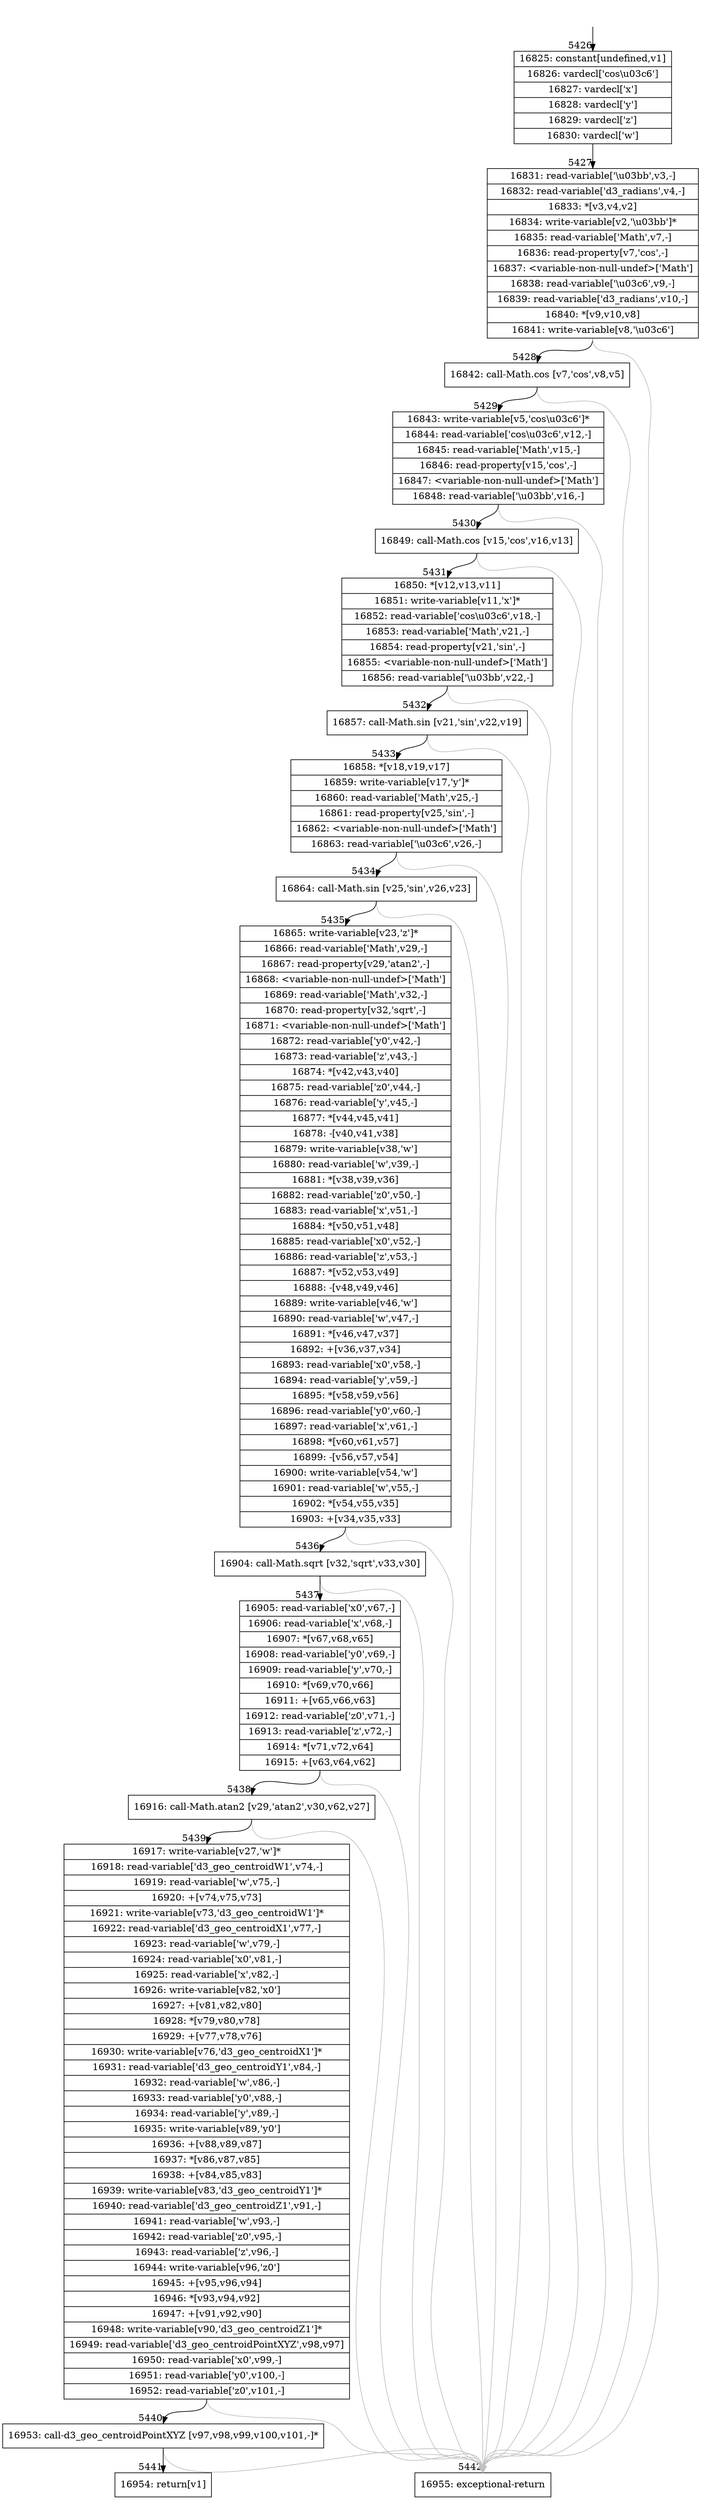 digraph {
rankdir="TD"
BB_entry518[shape=none,label=""];
BB_entry518 -> BB5426 [tailport=s, headport=n, headlabel="    5426"]
BB5426 [shape=record label="{16825: constant[undefined,v1]|16826: vardecl['cos\\u03c6']|16827: vardecl['x']|16828: vardecl['y']|16829: vardecl['z']|16830: vardecl['w']}" ] 
BB5426 -> BB5427 [tailport=s, headport=n, headlabel="      5427"]
BB5427 [shape=record label="{16831: read-variable['\\u03bb',v3,-]|16832: read-variable['d3_radians',v4,-]|16833: *[v3,v4,v2]|16834: write-variable[v2,'\\u03bb']*|16835: read-variable['Math',v7,-]|16836: read-property[v7,'cos',-]|16837: \<variable-non-null-undef\>['Math']|16838: read-variable['\\u03c6',v9,-]|16839: read-variable['d3_radians',v10,-]|16840: *[v9,v10,v8]|16841: write-variable[v8,'\\u03c6']}" ] 
BB5427 -> BB5428 [tailport=s, headport=n, headlabel="      5428"]
BB5427 -> BB5442 [tailport=s, headport=n, color=gray, headlabel="      5442"]
BB5428 [shape=record label="{16842: call-Math.cos [v7,'cos',v8,v5]}" ] 
BB5428 -> BB5429 [tailport=s, headport=n, headlabel="      5429"]
BB5428 -> BB5442 [tailport=s, headport=n, color=gray]
BB5429 [shape=record label="{16843: write-variable[v5,'cos\\u03c6']*|16844: read-variable['cos\\u03c6',v12,-]|16845: read-variable['Math',v15,-]|16846: read-property[v15,'cos',-]|16847: \<variable-non-null-undef\>['Math']|16848: read-variable['\\u03bb',v16,-]}" ] 
BB5429 -> BB5430 [tailport=s, headport=n, headlabel="      5430"]
BB5429 -> BB5442 [tailport=s, headport=n, color=gray]
BB5430 [shape=record label="{16849: call-Math.cos [v15,'cos',v16,v13]}" ] 
BB5430 -> BB5431 [tailport=s, headport=n, headlabel="      5431"]
BB5430 -> BB5442 [tailport=s, headport=n, color=gray]
BB5431 [shape=record label="{16850: *[v12,v13,v11]|16851: write-variable[v11,'x']*|16852: read-variable['cos\\u03c6',v18,-]|16853: read-variable['Math',v21,-]|16854: read-property[v21,'sin',-]|16855: \<variable-non-null-undef\>['Math']|16856: read-variable['\\u03bb',v22,-]}" ] 
BB5431 -> BB5432 [tailport=s, headport=n, headlabel="      5432"]
BB5431 -> BB5442 [tailport=s, headport=n, color=gray]
BB5432 [shape=record label="{16857: call-Math.sin [v21,'sin',v22,v19]}" ] 
BB5432 -> BB5433 [tailport=s, headport=n, headlabel="      5433"]
BB5432 -> BB5442 [tailport=s, headport=n, color=gray]
BB5433 [shape=record label="{16858: *[v18,v19,v17]|16859: write-variable[v17,'y']*|16860: read-variable['Math',v25,-]|16861: read-property[v25,'sin',-]|16862: \<variable-non-null-undef\>['Math']|16863: read-variable['\\u03c6',v26,-]}" ] 
BB5433 -> BB5434 [tailport=s, headport=n, headlabel="      5434"]
BB5433 -> BB5442 [tailport=s, headport=n, color=gray]
BB5434 [shape=record label="{16864: call-Math.sin [v25,'sin',v26,v23]}" ] 
BB5434 -> BB5435 [tailport=s, headport=n, headlabel="      5435"]
BB5434 -> BB5442 [tailport=s, headport=n, color=gray]
BB5435 [shape=record label="{16865: write-variable[v23,'z']*|16866: read-variable['Math',v29,-]|16867: read-property[v29,'atan2',-]|16868: \<variable-non-null-undef\>['Math']|16869: read-variable['Math',v32,-]|16870: read-property[v32,'sqrt',-]|16871: \<variable-non-null-undef\>['Math']|16872: read-variable['y0',v42,-]|16873: read-variable['z',v43,-]|16874: *[v42,v43,v40]|16875: read-variable['z0',v44,-]|16876: read-variable['y',v45,-]|16877: *[v44,v45,v41]|16878: -[v40,v41,v38]|16879: write-variable[v38,'w']|16880: read-variable['w',v39,-]|16881: *[v38,v39,v36]|16882: read-variable['z0',v50,-]|16883: read-variable['x',v51,-]|16884: *[v50,v51,v48]|16885: read-variable['x0',v52,-]|16886: read-variable['z',v53,-]|16887: *[v52,v53,v49]|16888: -[v48,v49,v46]|16889: write-variable[v46,'w']|16890: read-variable['w',v47,-]|16891: *[v46,v47,v37]|16892: +[v36,v37,v34]|16893: read-variable['x0',v58,-]|16894: read-variable['y',v59,-]|16895: *[v58,v59,v56]|16896: read-variable['y0',v60,-]|16897: read-variable['x',v61,-]|16898: *[v60,v61,v57]|16899: -[v56,v57,v54]|16900: write-variable[v54,'w']|16901: read-variable['w',v55,-]|16902: *[v54,v55,v35]|16903: +[v34,v35,v33]}" ] 
BB5435 -> BB5436 [tailport=s, headport=n, headlabel="      5436"]
BB5435 -> BB5442 [tailport=s, headport=n, color=gray]
BB5436 [shape=record label="{16904: call-Math.sqrt [v32,'sqrt',v33,v30]}" ] 
BB5436 -> BB5437 [tailport=s, headport=n, headlabel="      5437"]
BB5436 -> BB5442 [tailport=s, headport=n, color=gray]
BB5437 [shape=record label="{16905: read-variable['x0',v67,-]|16906: read-variable['x',v68,-]|16907: *[v67,v68,v65]|16908: read-variable['y0',v69,-]|16909: read-variable['y',v70,-]|16910: *[v69,v70,v66]|16911: +[v65,v66,v63]|16912: read-variable['z0',v71,-]|16913: read-variable['z',v72,-]|16914: *[v71,v72,v64]|16915: +[v63,v64,v62]}" ] 
BB5437 -> BB5438 [tailport=s, headport=n, headlabel="      5438"]
BB5437 -> BB5442 [tailport=s, headport=n, color=gray]
BB5438 [shape=record label="{16916: call-Math.atan2 [v29,'atan2',v30,v62,v27]}" ] 
BB5438 -> BB5439 [tailport=s, headport=n, headlabel="      5439"]
BB5438 -> BB5442 [tailport=s, headport=n, color=gray]
BB5439 [shape=record label="{16917: write-variable[v27,'w']*|16918: read-variable['d3_geo_centroidW1',v74,-]|16919: read-variable['w',v75,-]|16920: +[v74,v75,v73]|16921: write-variable[v73,'d3_geo_centroidW1']*|16922: read-variable['d3_geo_centroidX1',v77,-]|16923: read-variable['w',v79,-]|16924: read-variable['x0',v81,-]|16925: read-variable['x',v82,-]|16926: write-variable[v82,'x0']|16927: +[v81,v82,v80]|16928: *[v79,v80,v78]|16929: +[v77,v78,v76]|16930: write-variable[v76,'d3_geo_centroidX1']*|16931: read-variable['d3_geo_centroidY1',v84,-]|16932: read-variable['w',v86,-]|16933: read-variable['y0',v88,-]|16934: read-variable['y',v89,-]|16935: write-variable[v89,'y0']|16936: +[v88,v89,v87]|16937: *[v86,v87,v85]|16938: +[v84,v85,v83]|16939: write-variable[v83,'d3_geo_centroidY1']*|16940: read-variable['d3_geo_centroidZ1',v91,-]|16941: read-variable['w',v93,-]|16942: read-variable['z0',v95,-]|16943: read-variable['z',v96,-]|16944: write-variable[v96,'z0']|16945: +[v95,v96,v94]|16946: *[v93,v94,v92]|16947: +[v91,v92,v90]|16948: write-variable[v90,'d3_geo_centroidZ1']*|16949: read-variable['d3_geo_centroidPointXYZ',v98,v97]|16950: read-variable['x0',v99,-]|16951: read-variable['y0',v100,-]|16952: read-variable['z0',v101,-]}" ] 
BB5439 -> BB5440 [tailport=s, headport=n, headlabel="      5440"]
BB5439 -> BB5442 [tailport=s, headport=n, color=gray]
BB5440 [shape=record label="{16953: call-d3_geo_centroidPointXYZ [v97,v98,v99,v100,v101,-]*}" ] 
BB5440 -> BB5441 [tailport=s, headport=n, headlabel="      5441"]
BB5440 -> BB5442 [tailport=s, headport=n, color=gray]
BB5441 [shape=record label="{16954: return[v1]}" ] 
BB5442 [shape=record label="{16955: exceptional-return}" ] 
//#$~ 3182
}
